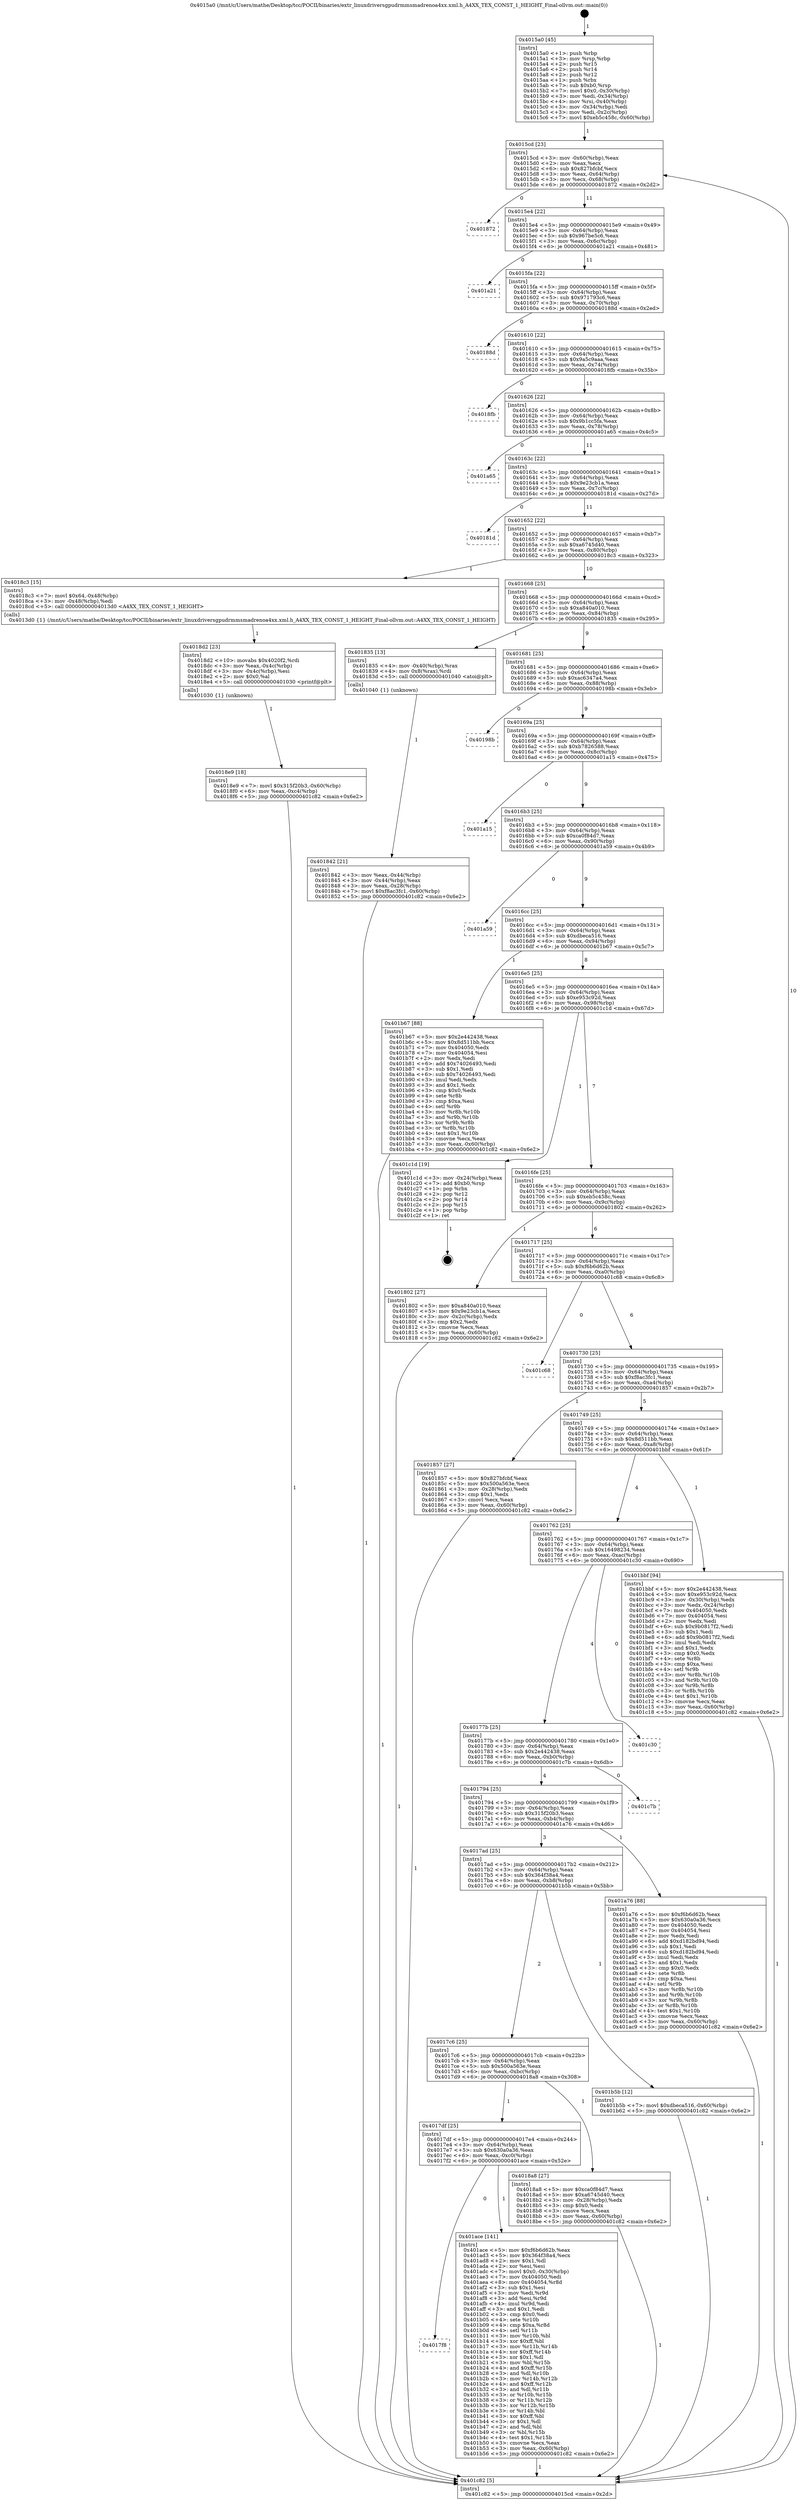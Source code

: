 digraph "0x4015a0" {
  label = "0x4015a0 (/mnt/c/Users/mathe/Desktop/tcc/POCII/binaries/extr_linuxdriversgpudrmmsmadrenoa4xx.xml.h_A4XX_TEX_CONST_1_HEIGHT_Final-ollvm.out::main(0))"
  labelloc = "t"
  node[shape=record]

  Entry [label="",width=0.3,height=0.3,shape=circle,fillcolor=black,style=filled]
  "0x4015cd" [label="{
     0x4015cd [23]\l
     | [instrs]\l
     &nbsp;&nbsp;0x4015cd \<+3\>: mov -0x60(%rbp),%eax\l
     &nbsp;&nbsp;0x4015d0 \<+2\>: mov %eax,%ecx\l
     &nbsp;&nbsp;0x4015d2 \<+6\>: sub $0x827bfcbf,%ecx\l
     &nbsp;&nbsp;0x4015d8 \<+3\>: mov %eax,-0x64(%rbp)\l
     &nbsp;&nbsp;0x4015db \<+3\>: mov %ecx,-0x68(%rbp)\l
     &nbsp;&nbsp;0x4015de \<+6\>: je 0000000000401872 \<main+0x2d2\>\l
  }"]
  "0x401872" [label="{
     0x401872\l
  }", style=dashed]
  "0x4015e4" [label="{
     0x4015e4 [22]\l
     | [instrs]\l
     &nbsp;&nbsp;0x4015e4 \<+5\>: jmp 00000000004015e9 \<main+0x49\>\l
     &nbsp;&nbsp;0x4015e9 \<+3\>: mov -0x64(%rbp),%eax\l
     &nbsp;&nbsp;0x4015ec \<+5\>: sub $0x967be5c6,%eax\l
     &nbsp;&nbsp;0x4015f1 \<+3\>: mov %eax,-0x6c(%rbp)\l
     &nbsp;&nbsp;0x4015f4 \<+6\>: je 0000000000401a21 \<main+0x481\>\l
  }"]
  Exit [label="",width=0.3,height=0.3,shape=circle,fillcolor=black,style=filled,peripheries=2]
  "0x401a21" [label="{
     0x401a21\l
  }", style=dashed]
  "0x4015fa" [label="{
     0x4015fa [22]\l
     | [instrs]\l
     &nbsp;&nbsp;0x4015fa \<+5\>: jmp 00000000004015ff \<main+0x5f\>\l
     &nbsp;&nbsp;0x4015ff \<+3\>: mov -0x64(%rbp),%eax\l
     &nbsp;&nbsp;0x401602 \<+5\>: sub $0x971793c6,%eax\l
     &nbsp;&nbsp;0x401607 \<+3\>: mov %eax,-0x70(%rbp)\l
     &nbsp;&nbsp;0x40160a \<+6\>: je 000000000040188d \<main+0x2ed\>\l
  }"]
  "0x4017f8" [label="{
     0x4017f8\l
  }", style=dashed]
  "0x40188d" [label="{
     0x40188d\l
  }", style=dashed]
  "0x401610" [label="{
     0x401610 [22]\l
     | [instrs]\l
     &nbsp;&nbsp;0x401610 \<+5\>: jmp 0000000000401615 \<main+0x75\>\l
     &nbsp;&nbsp;0x401615 \<+3\>: mov -0x64(%rbp),%eax\l
     &nbsp;&nbsp;0x401618 \<+5\>: sub $0x9a5c9aaa,%eax\l
     &nbsp;&nbsp;0x40161d \<+3\>: mov %eax,-0x74(%rbp)\l
     &nbsp;&nbsp;0x401620 \<+6\>: je 00000000004018fb \<main+0x35b\>\l
  }"]
  "0x401ace" [label="{
     0x401ace [141]\l
     | [instrs]\l
     &nbsp;&nbsp;0x401ace \<+5\>: mov $0xf6b6d62b,%eax\l
     &nbsp;&nbsp;0x401ad3 \<+5\>: mov $0x364f38a4,%ecx\l
     &nbsp;&nbsp;0x401ad8 \<+2\>: mov $0x1,%dl\l
     &nbsp;&nbsp;0x401ada \<+2\>: xor %esi,%esi\l
     &nbsp;&nbsp;0x401adc \<+7\>: movl $0x0,-0x30(%rbp)\l
     &nbsp;&nbsp;0x401ae3 \<+7\>: mov 0x404050,%edi\l
     &nbsp;&nbsp;0x401aea \<+8\>: mov 0x404054,%r8d\l
     &nbsp;&nbsp;0x401af2 \<+3\>: sub $0x1,%esi\l
     &nbsp;&nbsp;0x401af5 \<+3\>: mov %edi,%r9d\l
     &nbsp;&nbsp;0x401af8 \<+3\>: add %esi,%r9d\l
     &nbsp;&nbsp;0x401afb \<+4\>: imul %r9d,%edi\l
     &nbsp;&nbsp;0x401aff \<+3\>: and $0x1,%edi\l
     &nbsp;&nbsp;0x401b02 \<+3\>: cmp $0x0,%edi\l
     &nbsp;&nbsp;0x401b05 \<+4\>: sete %r10b\l
     &nbsp;&nbsp;0x401b09 \<+4\>: cmp $0xa,%r8d\l
     &nbsp;&nbsp;0x401b0d \<+4\>: setl %r11b\l
     &nbsp;&nbsp;0x401b11 \<+3\>: mov %r10b,%bl\l
     &nbsp;&nbsp;0x401b14 \<+3\>: xor $0xff,%bl\l
     &nbsp;&nbsp;0x401b17 \<+3\>: mov %r11b,%r14b\l
     &nbsp;&nbsp;0x401b1a \<+4\>: xor $0xff,%r14b\l
     &nbsp;&nbsp;0x401b1e \<+3\>: xor $0x1,%dl\l
     &nbsp;&nbsp;0x401b21 \<+3\>: mov %bl,%r15b\l
     &nbsp;&nbsp;0x401b24 \<+4\>: and $0xff,%r15b\l
     &nbsp;&nbsp;0x401b28 \<+3\>: and %dl,%r10b\l
     &nbsp;&nbsp;0x401b2b \<+3\>: mov %r14b,%r12b\l
     &nbsp;&nbsp;0x401b2e \<+4\>: and $0xff,%r12b\l
     &nbsp;&nbsp;0x401b32 \<+3\>: and %dl,%r11b\l
     &nbsp;&nbsp;0x401b35 \<+3\>: or %r10b,%r15b\l
     &nbsp;&nbsp;0x401b38 \<+3\>: or %r11b,%r12b\l
     &nbsp;&nbsp;0x401b3b \<+3\>: xor %r12b,%r15b\l
     &nbsp;&nbsp;0x401b3e \<+3\>: or %r14b,%bl\l
     &nbsp;&nbsp;0x401b41 \<+3\>: xor $0xff,%bl\l
     &nbsp;&nbsp;0x401b44 \<+3\>: or $0x1,%dl\l
     &nbsp;&nbsp;0x401b47 \<+2\>: and %dl,%bl\l
     &nbsp;&nbsp;0x401b49 \<+3\>: or %bl,%r15b\l
     &nbsp;&nbsp;0x401b4c \<+4\>: test $0x1,%r15b\l
     &nbsp;&nbsp;0x401b50 \<+3\>: cmovne %ecx,%eax\l
     &nbsp;&nbsp;0x401b53 \<+3\>: mov %eax,-0x60(%rbp)\l
     &nbsp;&nbsp;0x401b56 \<+5\>: jmp 0000000000401c82 \<main+0x6e2\>\l
  }"]
  "0x4018fb" [label="{
     0x4018fb\l
  }", style=dashed]
  "0x401626" [label="{
     0x401626 [22]\l
     | [instrs]\l
     &nbsp;&nbsp;0x401626 \<+5\>: jmp 000000000040162b \<main+0x8b\>\l
     &nbsp;&nbsp;0x40162b \<+3\>: mov -0x64(%rbp),%eax\l
     &nbsp;&nbsp;0x40162e \<+5\>: sub $0x9b1cc5fa,%eax\l
     &nbsp;&nbsp;0x401633 \<+3\>: mov %eax,-0x78(%rbp)\l
     &nbsp;&nbsp;0x401636 \<+6\>: je 0000000000401a65 \<main+0x4c5\>\l
  }"]
  "0x4018e9" [label="{
     0x4018e9 [18]\l
     | [instrs]\l
     &nbsp;&nbsp;0x4018e9 \<+7\>: movl $0x315f20b3,-0x60(%rbp)\l
     &nbsp;&nbsp;0x4018f0 \<+6\>: mov %eax,-0xc4(%rbp)\l
     &nbsp;&nbsp;0x4018f6 \<+5\>: jmp 0000000000401c82 \<main+0x6e2\>\l
  }"]
  "0x401a65" [label="{
     0x401a65\l
  }", style=dashed]
  "0x40163c" [label="{
     0x40163c [22]\l
     | [instrs]\l
     &nbsp;&nbsp;0x40163c \<+5\>: jmp 0000000000401641 \<main+0xa1\>\l
     &nbsp;&nbsp;0x401641 \<+3\>: mov -0x64(%rbp),%eax\l
     &nbsp;&nbsp;0x401644 \<+5\>: sub $0x9e23cb1a,%eax\l
     &nbsp;&nbsp;0x401649 \<+3\>: mov %eax,-0x7c(%rbp)\l
     &nbsp;&nbsp;0x40164c \<+6\>: je 000000000040181d \<main+0x27d\>\l
  }"]
  "0x4018d2" [label="{
     0x4018d2 [23]\l
     | [instrs]\l
     &nbsp;&nbsp;0x4018d2 \<+10\>: movabs $0x4020f2,%rdi\l
     &nbsp;&nbsp;0x4018dc \<+3\>: mov %eax,-0x4c(%rbp)\l
     &nbsp;&nbsp;0x4018df \<+3\>: mov -0x4c(%rbp),%esi\l
     &nbsp;&nbsp;0x4018e2 \<+2\>: mov $0x0,%al\l
     &nbsp;&nbsp;0x4018e4 \<+5\>: call 0000000000401030 \<printf@plt\>\l
     | [calls]\l
     &nbsp;&nbsp;0x401030 \{1\} (unknown)\l
  }"]
  "0x40181d" [label="{
     0x40181d\l
  }", style=dashed]
  "0x401652" [label="{
     0x401652 [22]\l
     | [instrs]\l
     &nbsp;&nbsp;0x401652 \<+5\>: jmp 0000000000401657 \<main+0xb7\>\l
     &nbsp;&nbsp;0x401657 \<+3\>: mov -0x64(%rbp),%eax\l
     &nbsp;&nbsp;0x40165a \<+5\>: sub $0xa6745d40,%eax\l
     &nbsp;&nbsp;0x40165f \<+3\>: mov %eax,-0x80(%rbp)\l
     &nbsp;&nbsp;0x401662 \<+6\>: je 00000000004018c3 \<main+0x323\>\l
  }"]
  "0x4017df" [label="{
     0x4017df [25]\l
     | [instrs]\l
     &nbsp;&nbsp;0x4017df \<+5\>: jmp 00000000004017e4 \<main+0x244\>\l
     &nbsp;&nbsp;0x4017e4 \<+3\>: mov -0x64(%rbp),%eax\l
     &nbsp;&nbsp;0x4017e7 \<+5\>: sub $0x630a0a36,%eax\l
     &nbsp;&nbsp;0x4017ec \<+6\>: mov %eax,-0xc0(%rbp)\l
     &nbsp;&nbsp;0x4017f2 \<+6\>: je 0000000000401ace \<main+0x52e\>\l
  }"]
  "0x4018c3" [label="{
     0x4018c3 [15]\l
     | [instrs]\l
     &nbsp;&nbsp;0x4018c3 \<+7\>: movl $0x64,-0x48(%rbp)\l
     &nbsp;&nbsp;0x4018ca \<+3\>: mov -0x48(%rbp),%edi\l
     &nbsp;&nbsp;0x4018cd \<+5\>: call 00000000004013d0 \<A4XX_TEX_CONST_1_HEIGHT\>\l
     | [calls]\l
     &nbsp;&nbsp;0x4013d0 \{1\} (/mnt/c/Users/mathe/Desktop/tcc/POCII/binaries/extr_linuxdriversgpudrmmsmadrenoa4xx.xml.h_A4XX_TEX_CONST_1_HEIGHT_Final-ollvm.out::A4XX_TEX_CONST_1_HEIGHT)\l
  }"]
  "0x401668" [label="{
     0x401668 [25]\l
     | [instrs]\l
     &nbsp;&nbsp;0x401668 \<+5\>: jmp 000000000040166d \<main+0xcd\>\l
     &nbsp;&nbsp;0x40166d \<+3\>: mov -0x64(%rbp),%eax\l
     &nbsp;&nbsp;0x401670 \<+5\>: sub $0xa840a010,%eax\l
     &nbsp;&nbsp;0x401675 \<+6\>: mov %eax,-0x84(%rbp)\l
     &nbsp;&nbsp;0x40167b \<+6\>: je 0000000000401835 \<main+0x295\>\l
  }"]
  "0x4018a8" [label="{
     0x4018a8 [27]\l
     | [instrs]\l
     &nbsp;&nbsp;0x4018a8 \<+5\>: mov $0xca0f84d7,%eax\l
     &nbsp;&nbsp;0x4018ad \<+5\>: mov $0xa6745d40,%ecx\l
     &nbsp;&nbsp;0x4018b2 \<+3\>: mov -0x28(%rbp),%edx\l
     &nbsp;&nbsp;0x4018b5 \<+3\>: cmp $0x0,%edx\l
     &nbsp;&nbsp;0x4018b8 \<+3\>: cmove %ecx,%eax\l
     &nbsp;&nbsp;0x4018bb \<+3\>: mov %eax,-0x60(%rbp)\l
     &nbsp;&nbsp;0x4018be \<+5\>: jmp 0000000000401c82 \<main+0x6e2\>\l
  }"]
  "0x401835" [label="{
     0x401835 [13]\l
     | [instrs]\l
     &nbsp;&nbsp;0x401835 \<+4\>: mov -0x40(%rbp),%rax\l
     &nbsp;&nbsp;0x401839 \<+4\>: mov 0x8(%rax),%rdi\l
     &nbsp;&nbsp;0x40183d \<+5\>: call 0000000000401040 \<atoi@plt\>\l
     | [calls]\l
     &nbsp;&nbsp;0x401040 \{1\} (unknown)\l
  }"]
  "0x401681" [label="{
     0x401681 [25]\l
     | [instrs]\l
     &nbsp;&nbsp;0x401681 \<+5\>: jmp 0000000000401686 \<main+0xe6\>\l
     &nbsp;&nbsp;0x401686 \<+3\>: mov -0x64(%rbp),%eax\l
     &nbsp;&nbsp;0x401689 \<+5\>: sub $0xac6347a4,%eax\l
     &nbsp;&nbsp;0x40168e \<+6\>: mov %eax,-0x88(%rbp)\l
     &nbsp;&nbsp;0x401694 \<+6\>: je 000000000040198b \<main+0x3eb\>\l
  }"]
  "0x4017c6" [label="{
     0x4017c6 [25]\l
     | [instrs]\l
     &nbsp;&nbsp;0x4017c6 \<+5\>: jmp 00000000004017cb \<main+0x22b\>\l
     &nbsp;&nbsp;0x4017cb \<+3\>: mov -0x64(%rbp),%eax\l
     &nbsp;&nbsp;0x4017ce \<+5\>: sub $0x500a563e,%eax\l
     &nbsp;&nbsp;0x4017d3 \<+6\>: mov %eax,-0xbc(%rbp)\l
     &nbsp;&nbsp;0x4017d9 \<+6\>: je 00000000004018a8 \<main+0x308\>\l
  }"]
  "0x40198b" [label="{
     0x40198b\l
  }", style=dashed]
  "0x40169a" [label="{
     0x40169a [25]\l
     | [instrs]\l
     &nbsp;&nbsp;0x40169a \<+5\>: jmp 000000000040169f \<main+0xff\>\l
     &nbsp;&nbsp;0x40169f \<+3\>: mov -0x64(%rbp),%eax\l
     &nbsp;&nbsp;0x4016a2 \<+5\>: sub $0xb7826588,%eax\l
     &nbsp;&nbsp;0x4016a7 \<+6\>: mov %eax,-0x8c(%rbp)\l
     &nbsp;&nbsp;0x4016ad \<+6\>: je 0000000000401a15 \<main+0x475\>\l
  }"]
  "0x401b5b" [label="{
     0x401b5b [12]\l
     | [instrs]\l
     &nbsp;&nbsp;0x401b5b \<+7\>: movl $0xdbeca516,-0x60(%rbp)\l
     &nbsp;&nbsp;0x401b62 \<+5\>: jmp 0000000000401c82 \<main+0x6e2\>\l
  }"]
  "0x401a15" [label="{
     0x401a15\l
  }", style=dashed]
  "0x4016b3" [label="{
     0x4016b3 [25]\l
     | [instrs]\l
     &nbsp;&nbsp;0x4016b3 \<+5\>: jmp 00000000004016b8 \<main+0x118\>\l
     &nbsp;&nbsp;0x4016b8 \<+3\>: mov -0x64(%rbp),%eax\l
     &nbsp;&nbsp;0x4016bb \<+5\>: sub $0xca0f84d7,%eax\l
     &nbsp;&nbsp;0x4016c0 \<+6\>: mov %eax,-0x90(%rbp)\l
     &nbsp;&nbsp;0x4016c6 \<+6\>: je 0000000000401a59 \<main+0x4b9\>\l
  }"]
  "0x4017ad" [label="{
     0x4017ad [25]\l
     | [instrs]\l
     &nbsp;&nbsp;0x4017ad \<+5\>: jmp 00000000004017b2 \<main+0x212\>\l
     &nbsp;&nbsp;0x4017b2 \<+3\>: mov -0x64(%rbp),%eax\l
     &nbsp;&nbsp;0x4017b5 \<+5\>: sub $0x364f38a4,%eax\l
     &nbsp;&nbsp;0x4017ba \<+6\>: mov %eax,-0xb8(%rbp)\l
     &nbsp;&nbsp;0x4017c0 \<+6\>: je 0000000000401b5b \<main+0x5bb\>\l
  }"]
  "0x401a59" [label="{
     0x401a59\l
  }", style=dashed]
  "0x4016cc" [label="{
     0x4016cc [25]\l
     | [instrs]\l
     &nbsp;&nbsp;0x4016cc \<+5\>: jmp 00000000004016d1 \<main+0x131\>\l
     &nbsp;&nbsp;0x4016d1 \<+3\>: mov -0x64(%rbp),%eax\l
     &nbsp;&nbsp;0x4016d4 \<+5\>: sub $0xdbeca516,%eax\l
     &nbsp;&nbsp;0x4016d9 \<+6\>: mov %eax,-0x94(%rbp)\l
     &nbsp;&nbsp;0x4016df \<+6\>: je 0000000000401b67 \<main+0x5c7\>\l
  }"]
  "0x401a76" [label="{
     0x401a76 [88]\l
     | [instrs]\l
     &nbsp;&nbsp;0x401a76 \<+5\>: mov $0xf6b6d62b,%eax\l
     &nbsp;&nbsp;0x401a7b \<+5\>: mov $0x630a0a36,%ecx\l
     &nbsp;&nbsp;0x401a80 \<+7\>: mov 0x404050,%edx\l
     &nbsp;&nbsp;0x401a87 \<+7\>: mov 0x404054,%esi\l
     &nbsp;&nbsp;0x401a8e \<+2\>: mov %edx,%edi\l
     &nbsp;&nbsp;0x401a90 \<+6\>: add $0xd182bd94,%edi\l
     &nbsp;&nbsp;0x401a96 \<+3\>: sub $0x1,%edi\l
     &nbsp;&nbsp;0x401a99 \<+6\>: sub $0xd182bd94,%edi\l
     &nbsp;&nbsp;0x401a9f \<+3\>: imul %edi,%edx\l
     &nbsp;&nbsp;0x401aa2 \<+3\>: and $0x1,%edx\l
     &nbsp;&nbsp;0x401aa5 \<+3\>: cmp $0x0,%edx\l
     &nbsp;&nbsp;0x401aa8 \<+4\>: sete %r8b\l
     &nbsp;&nbsp;0x401aac \<+3\>: cmp $0xa,%esi\l
     &nbsp;&nbsp;0x401aaf \<+4\>: setl %r9b\l
     &nbsp;&nbsp;0x401ab3 \<+3\>: mov %r8b,%r10b\l
     &nbsp;&nbsp;0x401ab6 \<+3\>: and %r9b,%r10b\l
     &nbsp;&nbsp;0x401ab9 \<+3\>: xor %r9b,%r8b\l
     &nbsp;&nbsp;0x401abc \<+3\>: or %r8b,%r10b\l
     &nbsp;&nbsp;0x401abf \<+4\>: test $0x1,%r10b\l
     &nbsp;&nbsp;0x401ac3 \<+3\>: cmovne %ecx,%eax\l
     &nbsp;&nbsp;0x401ac6 \<+3\>: mov %eax,-0x60(%rbp)\l
     &nbsp;&nbsp;0x401ac9 \<+5\>: jmp 0000000000401c82 \<main+0x6e2\>\l
  }"]
  "0x401b67" [label="{
     0x401b67 [88]\l
     | [instrs]\l
     &nbsp;&nbsp;0x401b67 \<+5\>: mov $0x2e442438,%eax\l
     &nbsp;&nbsp;0x401b6c \<+5\>: mov $0x8d511bb,%ecx\l
     &nbsp;&nbsp;0x401b71 \<+7\>: mov 0x404050,%edx\l
     &nbsp;&nbsp;0x401b78 \<+7\>: mov 0x404054,%esi\l
     &nbsp;&nbsp;0x401b7f \<+2\>: mov %edx,%edi\l
     &nbsp;&nbsp;0x401b81 \<+6\>: add $0x74026493,%edi\l
     &nbsp;&nbsp;0x401b87 \<+3\>: sub $0x1,%edi\l
     &nbsp;&nbsp;0x401b8a \<+6\>: sub $0x74026493,%edi\l
     &nbsp;&nbsp;0x401b90 \<+3\>: imul %edi,%edx\l
     &nbsp;&nbsp;0x401b93 \<+3\>: and $0x1,%edx\l
     &nbsp;&nbsp;0x401b96 \<+3\>: cmp $0x0,%edx\l
     &nbsp;&nbsp;0x401b99 \<+4\>: sete %r8b\l
     &nbsp;&nbsp;0x401b9d \<+3\>: cmp $0xa,%esi\l
     &nbsp;&nbsp;0x401ba0 \<+4\>: setl %r9b\l
     &nbsp;&nbsp;0x401ba4 \<+3\>: mov %r8b,%r10b\l
     &nbsp;&nbsp;0x401ba7 \<+3\>: and %r9b,%r10b\l
     &nbsp;&nbsp;0x401baa \<+3\>: xor %r9b,%r8b\l
     &nbsp;&nbsp;0x401bad \<+3\>: or %r8b,%r10b\l
     &nbsp;&nbsp;0x401bb0 \<+4\>: test $0x1,%r10b\l
     &nbsp;&nbsp;0x401bb4 \<+3\>: cmovne %ecx,%eax\l
     &nbsp;&nbsp;0x401bb7 \<+3\>: mov %eax,-0x60(%rbp)\l
     &nbsp;&nbsp;0x401bba \<+5\>: jmp 0000000000401c82 \<main+0x6e2\>\l
  }"]
  "0x4016e5" [label="{
     0x4016e5 [25]\l
     | [instrs]\l
     &nbsp;&nbsp;0x4016e5 \<+5\>: jmp 00000000004016ea \<main+0x14a\>\l
     &nbsp;&nbsp;0x4016ea \<+3\>: mov -0x64(%rbp),%eax\l
     &nbsp;&nbsp;0x4016ed \<+5\>: sub $0xe953c92d,%eax\l
     &nbsp;&nbsp;0x4016f2 \<+6\>: mov %eax,-0x98(%rbp)\l
     &nbsp;&nbsp;0x4016f8 \<+6\>: je 0000000000401c1d \<main+0x67d\>\l
  }"]
  "0x401794" [label="{
     0x401794 [25]\l
     | [instrs]\l
     &nbsp;&nbsp;0x401794 \<+5\>: jmp 0000000000401799 \<main+0x1f9\>\l
     &nbsp;&nbsp;0x401799 \<+3\>: mov -0x64(%rbp),%eax\l
     &nbsp;&nbsp;0x40179c \<+5\>: sub $0x315f20b3,%eax\l
     &nbsp;&nbsp;0x4017a1 \<+6\>: mov %eax,-0xb4(%rbp)\l
     &nbsp;&nbsp;0x4017a7 \<+6\>: je 0000000000401a76 \<main+0x4d6\>\l
  }"]
  "0x401c1d" [label="{
     0x401c1d [19]\l
     | [instrs]\l
     &nbsp;&nbsp;0x401c1d \<+3\>: mov -0x24(%rbp),%eax\l
     &nbsp;&nbsp;0x401c20 \<+7\>: add $0xb0,%rsp\l
     &nbsp;&nbsp;0x401c27 \<+1\>: pop %rbx\l
     &nbsp;&nbsp;0x401c28 \<+2\>: pop %r12\l
     &nbsp;&nbsp;0x401c2a \<+2\>: pop %r14\l
     &nbsp;&nbsp;0x401c2c \<+2\>: pop %r15\l
     &nbsp;&nbsp;0x401c2e \<+1\>: pop %rbp\l
     &nbsp;&nbsp;0x401c2f \<+1\>: ret\l
  }"]
  "0x4016fe" [label="{
     0x4016fe [25]\l
     | [instrs]\l
     &nbsp;&nbsp;0x4016fe \<+5\>: jmp 0000000000401703 \<main+0x163\>\l
     &nbsp;&nbsp;0x401703 \<+3\>: mov -0x64(%rbp),%eax\l
     &nbsp;&nbsp;0x401706 \<+5\>: sub $0xeb5c458c,%eax\l
     &nbsp;&nbsp;0x40170b \<+6\>: mov %eax,-0x9c(%rbp)\l
     &nbsp;&nbsp;0x401711 \<+6\>: je 0000000000401802 \<main+0x262\>\l
  }"]
  "0x401c7b" [label="{
     0x401c7b\l
  }", style=dashed]
  "0x401802" [label="{
     0x401802 [27]\l
     | [instrs]\l
     &nbsp;&nbsp;0x401802 \<+5\>: mov $0xa840a010,%eax\l
     &nbsp;&nbsp;0x401807 \<+5\>: mov $0x9e23cb1a,%ecx\l
     &nbsp;&nbsp;0x40180c \<+3\>: mov -0x2c(%rbp),%edx\l
     &nbsp;&nbsp;0x40180f \<+3\>: cmp $0x2,%edx\l
     &nbsp;&nbsp;0x401812 \<+3\>: cmovne %ecx,%eax\l
     &nbsp;&nbsp;0x401815 \<+3\>: mov %eax,-0x60(%rbp)\l
     &nbsp;&nbsp;0x401818 \<+5\>: jmp 0000000000401c82 \<main+0x6e2\>\l
  }"]
  "0x401717" [label="{
     0x401717 [25]\l
     | [instrs]\l
     &nbsp;&nbsp;0x401717 \<+5\>: jmp 000000000040171c \<main+0x17c\>\l
     &nbsp;&nbsp;0x40171c \<+3\>: mov -0x64(%rbp),%eax\l
     &nbsp;&nbsp;0x40171f \<+5\>: sub $0xf6b6d62b,%eax\l
     &nbsp;&nbsp;0x401724 \<+6\>: mov %eax,-0xa0(%rbp)\l
     &nbsp;&nbsp;0x40172a \<+6\>: je 0000000000401c68 \<main+0x6c8\>\l
  }"]
  "0x401c82" [label="{
     0x401c82 [5]\l
     | [instrs]\l
     &nbsp;&nbsp;0x401c82 \<+5\>: jmp 00000000004015cd \<main+0x2d\>\l
  }"]
  "0x4015a0" [label="{
     0x4015a0 [45]\l
     | [instrs]\l
     &nbsp;&nbsp;0x4015a0 \<+1\>: push %rbp\l
     &nbsp;&nbsp;0x4015a1 \<+3\>: mov %rsp,%rbp\l
     &nbsp;&nbsp;0x4015a4 \<+2\>: push %r15\l
     &nbsp;&nbsp;0x4015a6 \<+2\>: push %r14\l
     &nbsp;&nbsp;0x4015a8 \<+2\>: push %r12\l
     &nbsp;&nbsp;0x4015aa \<+1\>: push %rbx\l
     &nbsp;&nbsp;0x4015ab \<+7\>: sub $0xb0,%rsp\l
     &nbsp;&nbsp;0x4015b2 \<+7\>: movl $0x0,-0x30(%rbp)\l
     &nbsp;&nbsp;0x4015b9 \<+3\>: mov %edi,-0x34(%rbp)\l
     &nbsp;&nbsp;0x4015bc \<+4\>: mov %rsi,-0x40(%rbp)\l
     &nbsp;&nbsp;0x4015c0 \<+3\>: mov -0x34(%rbp),%edi\l
     &nbsp;&nbsp;0x4015c3 \<+3\>: mov %edi,-0x2c(%rbp)\l
     &nbsp;&nbsp;0x4015c6 \<+7\>: movl $0xeb5c458c,-0x60(%rbp)\l
  }"]
  "0x401842" [label="{
     0x401842 [21]\l
     | [instrs]\l
     &nbsp;&nbsp;0x401842 \<+3\>: mov %eax,-0x44(%rbp)\l
     &nbsp;&nbsp;0x401845 \<+3\>: mov -0x44(%rbp),%eax\l
     &nbsp;&nbsp;0x401848 \<+3\>: mov %eax,-0x28(%rbp)\l
     &nbsp;&nbsp;0x40184b \<+7\>: movl $0xf8ac3fc1,-0x60(%rbp)\l
     &nbsp;&nbsp;0x401852 \<+5\>: jmp 0000000000401c82 \<main+0x6e2\>\l
  }"]
  "0x40177b" [label="{
     0x40177b [25]\l
     | [instrs]\l
     &nbsp;&nbsp;0x40177b \<+5\>: jmp 0000000000401780 \<main+0x1e0\>\l
     &nbsp;&nbsp;0x401780 \<+3\>: mov -0x64(%rbp),%eax\l
     &nbsp;&nbsp;0x401783 \<+5\>: sub $0x2e442438,%eax\l
     &nbsp;&nbsp;0x401788 \<+6\>: mov %eax,-0xb0(%rbp)\l
     &nbsp;&nbsp;0x40178e \<+6\>: je 0000000000401c7b \<main+0x6db\>\l
  }"]
  "0x401c68" [label="{
     0x401c68\l
  }", style=dashed]
  "0x401730" [label="{
     0x401730 [25]\l
     | [instrs]\l
     &nbsp;&nbsp;0x401730 \<+5\>: jmp 0000000000401735 \<main+0x195\>\l
     &nbsp;&nbsp;0x401735 \<+3\>: mov -0x64(%rbp),%eax\l
     &nbsp;&nbsp;0x401738 \<+5\>: sub $0xf8ac3fc1,%eax\l
     &nbsp;&nbsp;0x40173d \<+6\>: mov %eax,-0xa4(%rbp)\l
     &nbsp;&nbsp;0x401743 \<+6\>: je 0000000000401857 \<main+0x2b7\>\l
  }"]
  "0x401c30" [label="{
     0x401c30\l
  }", style=dashed]
  "0x401857" [label="{
     0x401857 [27]\l
     | [instrs]\l
     &nbsp;&nbsp;0x401857 \<+5\>: mov $0x827bfcbf,%eax\l
     &nbsp;&nbsp;0x40185c \<+5\>: mov $0x500a563e,%ecx\l
     &nbsp;&nbsp;0x401861 \<+3\>: mov -0x28(%rbp),%edx\l
     &nbsp;&nbsp;0x401864 \<+3\>: cmp $0x1,%edx\l
     &nbsp;&nbsp;0x401867 \<+3\>: cmovl %ecx,%eax\l
     &nbsp;&nbsp;0x40186a \<+3\>: mov %eax,-0x60(%rbp)\l
     &nbsp;&nbsp;0x40186d \<+5\>: jmp 0000000000401c82 \<main+0x6e2\>\l
  }"]
  "0x401749" [label="{
     0x401749 [25]\l
     | [instrs]\l
     &nbsp;&nbsp;0x401749 \<+5\>: jmp 000000000040174e \<main+0x1ae\>\l
     &nbsp;&nbsp;0x40174e \<+3\>: mov -0x64(%rbp),%eax\l
     &nbsp;&nbsp;0x401751 \<+5\>: sub $0x8d511bb,%eax\l
     &nbsp;&nbsp;0x401756 \<+6\>: mov %eax,-0xa8(%rbp)\l
     &nbsp;&nbsp;0x40175c \<+6\>: je 0000000000401bbf \<main+0x61f\>\l
  }"]
  "0x401762" [label="{
     0x401762 [25]\l
     | [instrs]\l
     &nbsp;&nbsp;0x401762 \<+5\>: jmp 0000000000401767 \<main+0x1c7\>\l
     &nbsp;&nbsp;0x401767 \<+3\>: mov -0x64(%rbp),%eax\l
     &nbsp;&nbsp;0x40176a \<+5\>: sub $0x16498234,%eax\l
     &nbsp;&nbsp;0x40176f \<+6\>: mov %eax,-0xac(%rbp)\l
     &nbsp;&nbsp;0x401775 \<+6\>: je 0000000000401c30 \<main+0x690\>\l
  }"]
  "0x401bbf" [label="{
     0x401bbf [94]\l
     | [instrs]\l
     &nbsp;&nbsp;0x401bbf \<+5\>: mov $0x2e442438,%eax\l
     &nbsp;&nbsp;0x401bc4 \<+5\>: mov $0xe953c92d,%ecx\l
     &nbsp;&nbsp;0x401bc9 \<+3\>: mov -0x30(%rbp),%edx\l
     &nbsp;&nbsp;0x401bcc \<+3\>: mov %edx,-0x24(%rbp)\l
     &nbsp;&nbsp;0x401bcf \<+7\>: mov 0x404050,%edx\l
     &nbsp;&nbsp;0x401bd6 \<+7\>: mov 0x404054,%esi\l
     &nbsp;&nbsp;0x401bdd \<+2\>: mov %edx,%edi\l
     &nbsp;&nbsp;0x401bdf \<+6\>: sub $0x9b0817f2,%edi\l
     &nbsp;&nbsp;0x401be5 \<+3\>: sub $0x1,%edi\l
     &nbsp;&nbsp;0x401be8 \<+6\>: add $0x9b0817f2,%edi\l
     &nbsp;&nbsp;0x401bee \<+3\>: imul %edi,%edx\l
     &nbsp;&nbsp;0x401bf1 \<+3\>: and $0x1,%edx\l
     &nbsp;&nbsp;0x401bf4 \<+3\>: cmp $0x0,%edx\l
     &nbsp;&nbsp;0x401bf7 \<+4\>: sete %r8b\l
     &nbsp;&nbsp;0x401bfb \<+3\>: cmp $0xa,%esi\l
     &nbsp;&nbsp;0x401bfe \<+4\>: setl %r9b\l
     &nbsp;&nbsp;0x401c02 \<+3\>: mov %r8b,%r10b\l
     &nbsp;&nbsp;0x401c05 \<+3\>: and %r9b,%r10b\l
     &nbsp;&nbsp;0x401c08 \<+3\>: xor %r9b,%r8b\l
     &nbsp;&nbsp;0x401c0b \<+3\>: or %r8b,%r10b\l
     &nbsp;&nbsp;0x401c0e \<+4\>: test $0x1,%r10b\l
     &nbsp;&nbsp;0x401c12 \<+3\>: cmovne %ecx,%eax\l
     &nbsp;&nbsp;0x401c15 \<+3\>: mov %eax,-0x60(%rbp)\l
     &nbsp;&nbsp;0x401c18 \<+5\>: jmp 0000000000401c82 \<main+0x6e2\>\l
  }"]
  Entry -> "0x4015a0" [label=" 1"]
  "0x4015cd" -> "0x401872" [label=" 0"]
  "0x4015cd" -> "0x4015e4" [label=" 11"]
  "0x401c1d" -> Exit [label=" 1"]
  "0x4015e4" -> "0x401a21" [label=" 0"]
  "0x4015e4" -> "0x4015fa" [label=" 11"]
  "0x401bbf" -> "0x401c82" [label=" 1"]
  "0x4015fa" -> "0x40188d" [label=" 0"]
  "0x4015fa" -> "0x401610" [label=" 11"]
  "0x401b67" -> "0x401c82" [label=" 1"]
  "0x401610" -> "0x4018fb" [label=" 0"]
  "0x401610" -> "0x401626" [label=" 11"]
  "0x401b5b" -> "0x401c82" [label=" 1"]
  "0x401626" -> "0x401a65" [label=" 0"]
  "0x401626" -> "0x40163c" [label=" 11"]
  "0x4017df" -> "0x4017f8" [label=" 0"]
  "0x40163c" -> "0x40181d" [label=" 0"]
  "0x40163c" -> "0x401652" [label=" 11"]
  "0x4017df" -> "0x401ace" [label=" 1"]
  "0x401652" -> "0x4018c3" [label=" 1"]
  "0x401652" -> "0x401668" [label=" 10"]
  "0x401ace" -> "0x401c82" [label=" 1"]
  "0x401668" -> "0x401835" [label=" 1"]
  "0x401668" -> "0x401681" [label=" 9"]
  "0x401a76" -> "0x401c82" [label=" 1"]
  "0x401681" -> "0x40198b" [label=" 0"]
  "0x401681" -> "0x40169a" [label=" 9"]
  "0x4018d2" -> "0x4018e9" [label=" 1"]
  "0x40169a" -> "0x401a15" [label=" 0"]
  "0x40169a" -> "0x4016b3" [label=" 9"]
  "0x4018c3" -> "0x4018d2" [label=" 1"]
  "0x4016b3" -> "0x401a59" [label=" 0"]
  "0x4016b3" -> "0x4016cc" [label=" 9"]
  "0x4017c6" -> "0x4017df" [label=" 1"]
  "0x4016cc" -> "0x401b67" [label=" 1"]
  "0x4016cc" -> "0x4016e5" [label=" 8"]
  "0x4017c6" -> "0x4018a8" [label=" 1"]
  "0x4016e5" -> "0x401c1d" [label=" 1"]
  "0x4016e5" -> "0x4016fe" [label=" 7"]
  "0x4017ad" -> "0x4017c6" [label=" 2"]
  "0x4016fe" -> "0x401802" [label=" 1"]
  "0x4016fe" -> "0x401717" [label=" 6"]
  "0x401802" -> "0x401c82" [label=" 1"]
  "0x4015a0" -> "0x4015cd" [label=" 1"]
  "0x401c82" -> "0x4015cd" [label=" 10"]
  "0x401835" -> "0x401842" [label=" 1"]
  "0x401842" -> "0x401c82" [label=" 1"]
  "0x4017ad" -> "0x401b5b" [label=" 1"]
  "0x401717" -> "0x401c68" [label=" 0"]
  "0x401717" -> "0x401730" [label=" 6"]
  "0x401794" -> "0x4017ad" [label=" 3"]
  "0x401730" -> "0x401857" [label=" 1"]
  "0x401730" -> "0x401749" [label=" 5"]
  "0x401857" -> "0x401c82" [label=" 1"]
  "0x401794" -> "0x401a76" [label=" 1"]
  "0x401749" -> "0x401bbf" [label=" 1"]
  "0x401749" -> "0x401762" [label=" 4"]
  "0x4018e9" -> "0x401c82" [label=" 1"]
  "0x401762" -> "0x401c30" [label=" 0"]
  "0x401762" -> "0x40177b" [label=" 4"]
  "0x4018a8" -> "0x401c82" [label=" 1"]
  "0x40177b" -> "0x401c7b" [label=" 0"]
  "0x40177b" -> "0x401794" [label=" 4"]
}
